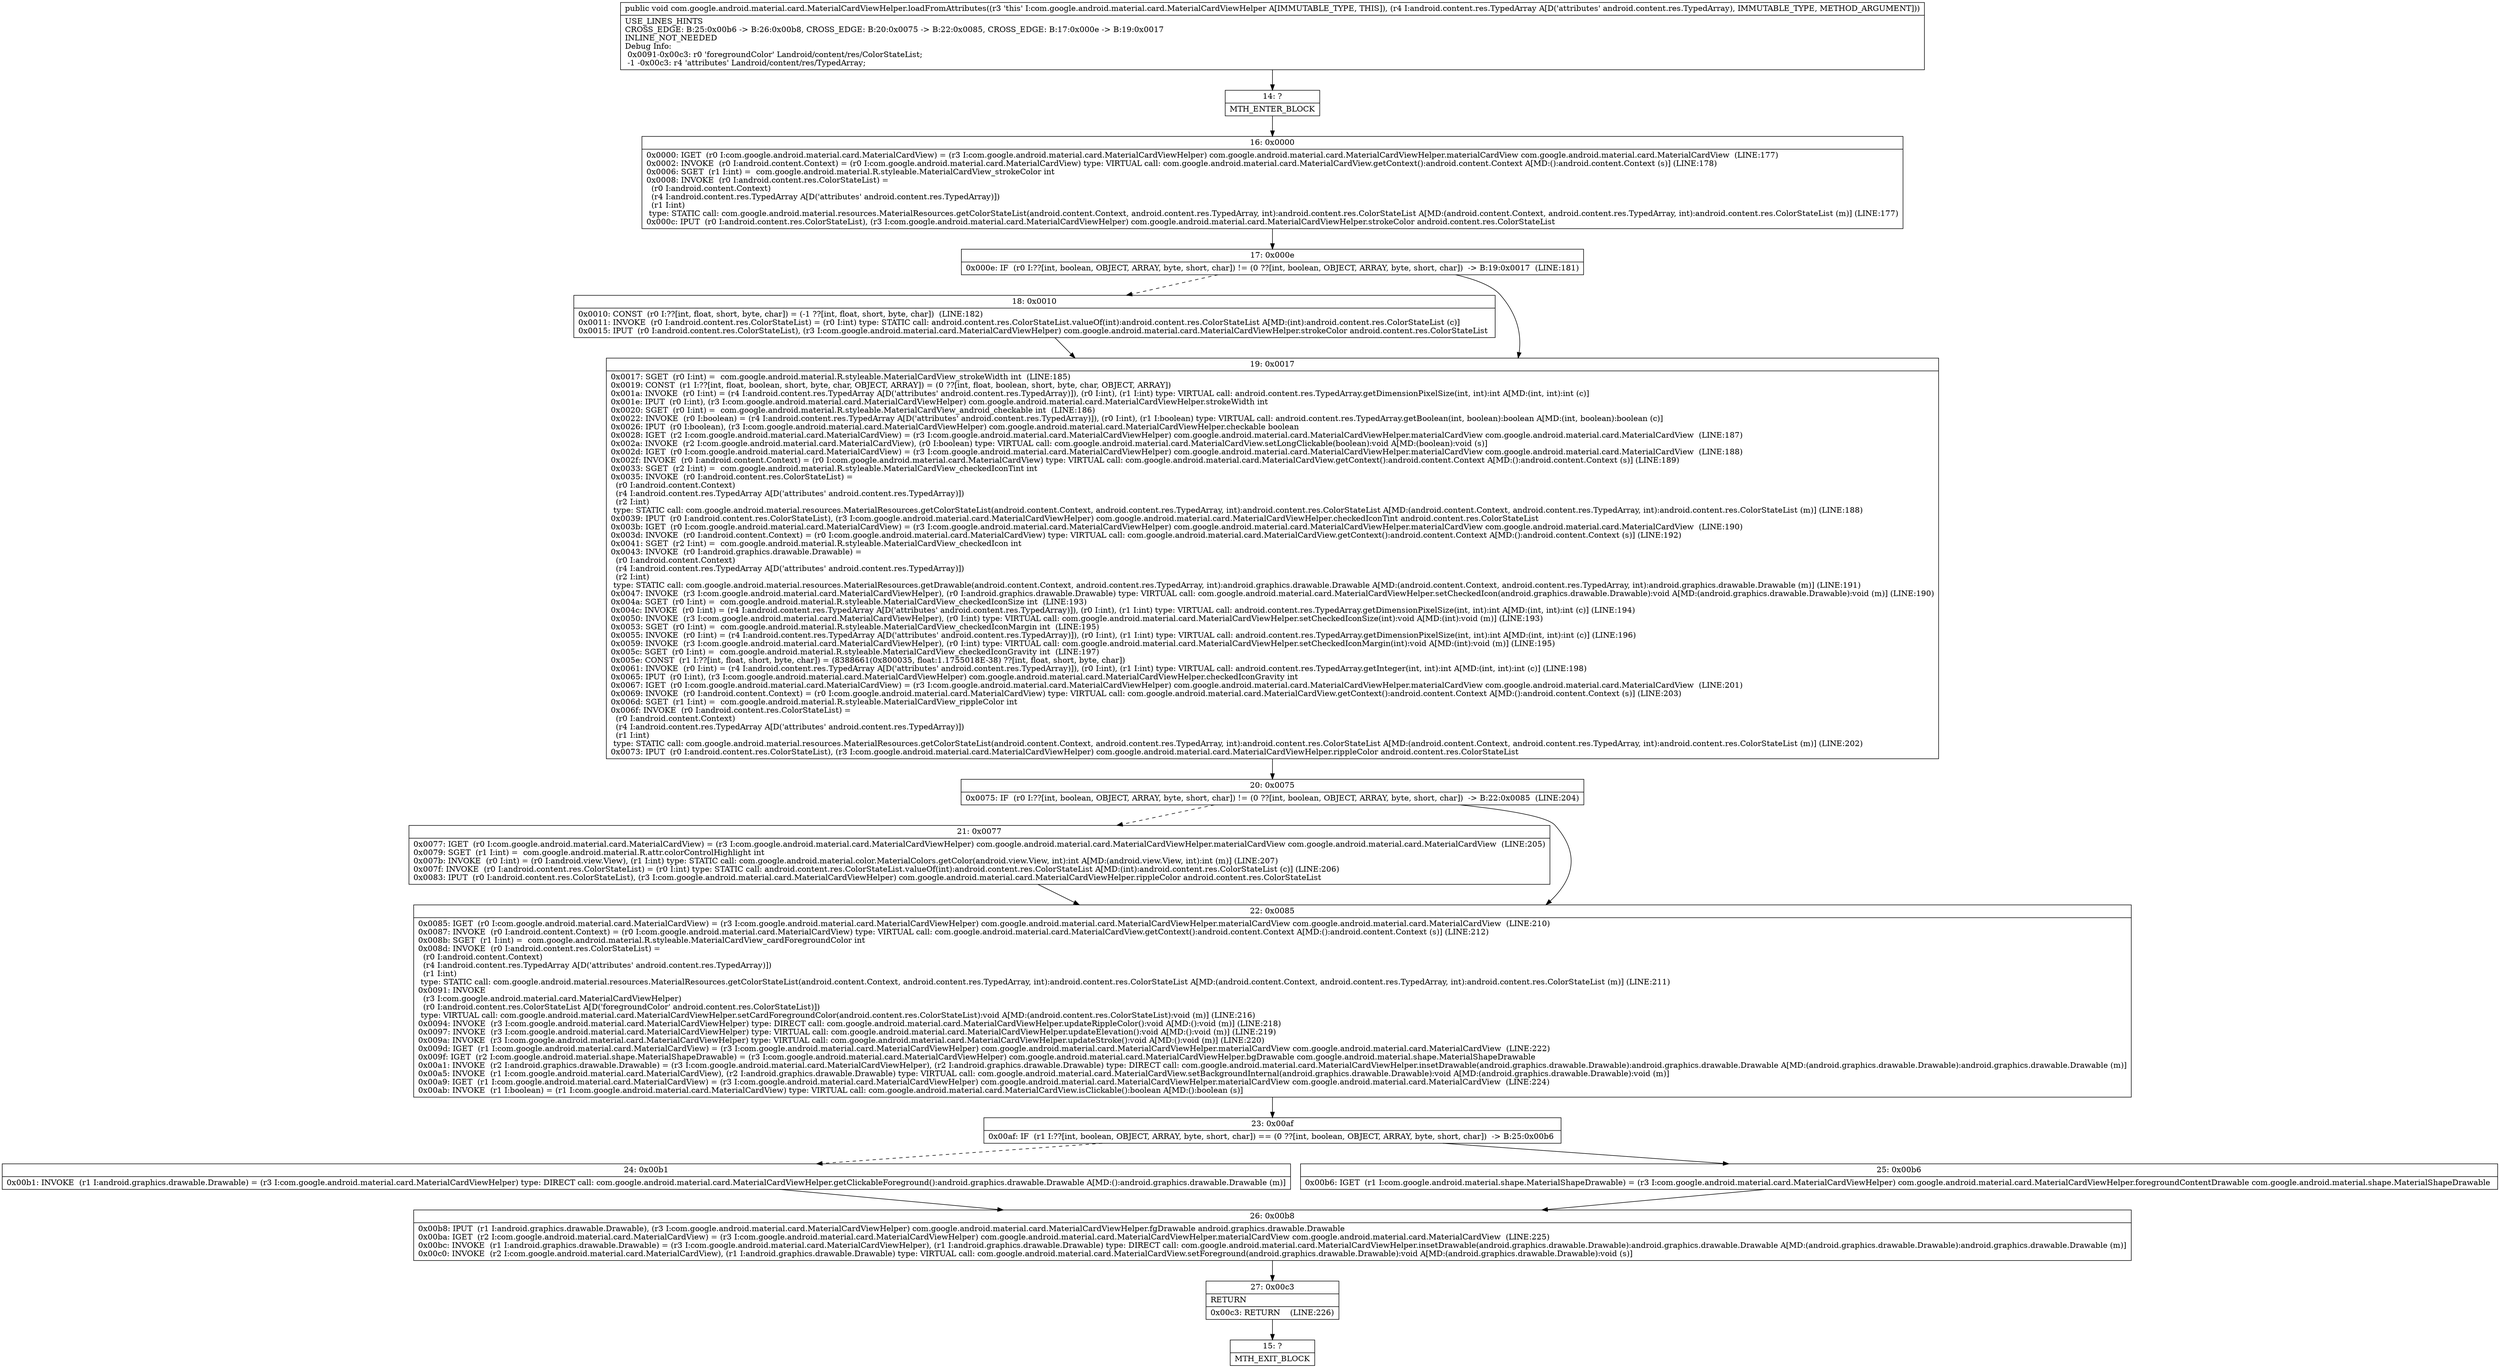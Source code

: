 digraph "CFG forcom.google.android.material.card.MaterialCardViewHelper.loadFromAttributes(Landroid\/content\/res\/TypedArray;)V" {
Node_14 [shape=record,label="{14\:\ ?|MTH_ENTER_BLOCK\l}"];
Node_16 [shape=record,label="{16\:\ 0x0000|0x0000: IGET  (r0 I:com.google.android.material.card.MaterialCardView) = (r3 I:com.google.android.material.card.MaterialCardViewHelper) com.google.android.material.card.MaterialCardViewHelper.materialCardView com.google.android.material.card.MaterialCardView  (LINE:177)\l0x0002: INVOKE  (r0 I:android.content.Context) = (r0 I:com.google.android.material.card.MaterialCardView) type: VIRTUAL call: com.google.android.material.card.MaterialCardView.getContext():android.content.Context A[MD:():android.content.Context (s)] (LINE:178)\l0x0006: SGET  (r1 I:int) =  com.google.android.material.R.styleable.MaterialCardView_strokeColor int \l0x0008: INVOKE  (r0 I:android.content.res.ColorStateList) = \l  (r0 I:android.content.Context)\l  (r4 I:android.content.res.TypedArray A[D('attributes' android.content.res.TypedArray)])\l  (r1 I:int)\l type: STATIC call: com.google.android.material.resources.MaterialResources.getColorStateList(android.content.Context, android.content.res.TypedArray, int):android.content.res.ColorStateList A[MD:(android.content.Context, android.content.res.TypedArray, int):android.content.res.ColorStateList (m)] (LINE:177)\l0x000c: IPUT  (r0 I:android.content.res.ColorStateList), (r3 I:com.google.android.material.card.MaterialCardViewHelper) com.google.android.material.card.MaterialCardViewHelper.strokeColor android.content.res.ColorStateList \l}"];
Node_17 [shape=record,label="{17\:\ 0x000e|0x000e: IF  (r0 I:??[int, boolean, OBJECT, ARRAY, byte, short, char]) != (0 ??[int, boolean, OBJECT, ARRAY, byte, short, char])  \-\> B:19:0x0017  (LINE:181)\l}"];
Node_18 [shape=record,label="{18\:\ 0x0010|0x0010: CONST  (r0 I:??[int, float, short, byte, char]) = (\-1 ??[int, float, short, byte, char])  (LINE:182)\l0x0011: INVOKE  (r0 I:android.content.res.ColorStateList) = (r0 I:int) type: STATIC call: android.content.res.ColorStateList.valueOf(int):android.content.res.ColorStateList A[MD:(int):android.content.res.ColorStateList (c)]\l0x0015: IPUT  (r0 I:android.content.res.ColorStateList), (r3 I:com.google.android.material.card.MaterialCardViewHelper) com.google.android.material.card.MaterialCardViewHelper.strokeColor android.content.res.ColorStateList \l}"];
Node_19 [shape=record,label="{19\:\ 0x0017|0x0017: SGET  (r0 I:int) =  com.google.android.material.R.styleable.MaterialCardView_strokeWidth int  (LINE:185)\l0x0019: CONST  (r1 I:??[int, float, boolean, short, byte, char, OBJECT, ARRAY]) = (0 ??[int, float, boolean, short, byte, char, OBJECT, ARRAY]) \l0x001a: INVOKE  (r0 I:int) = (r4 I:android.content.res.TypedArray A[D('attributes' android.content.res.TypedArray)]), (r0 I:int), (r1 I:int) type: VIRTUAL call: android.content.res.TypedArray.getDimensionPixelSize(int, int):int A[MD:(int, int):int (c)]\l0x001e: IPUT  (r0 I:int), (r3 I:com.google.android.material.card.MaterialCardViewHelper) com.google.android.material.card.MaterialCardViewHelper.strokeWidth int \l0x0020: SGET  (r0 I:int) =  com.google.android.material.R.styleable.MaterialCardView_android_checkable int  (LINE:186)\l0x0022: INVOKE  (r0 I:boolean) = (r4 I:android.content.res.TypedArray A[D('attributes' android.content.res.TypedArray)]), (r0 I:int), (r1 I:boolean) type: VIRTUAL call: android.content.res.TypedArray.getBoolean(int, boolean):boolean A[MD:(int, boolean):boolean (c)]\l0x0026: IPUT  (r0 I:boolean), (r3 I:com.google.android.material.card.MaterialCardViewHelper) com.google.android.material.card.MaterialCardViewHelper.checkable boolean \l0x0028: IGET  (r2 I:com.google.android.material.card.MaterialCardView) = (r3 I:com.google.android.material.card.MaterialCardViewHelper) com.google.android.material.card.MaterialCardViewHelper.materialCardView com.google.android.material.card.MaterialCardView  (LINE:187)\l0x002a: INVOKE  (r2 I:com.google.android.material.card.MaterialCardView), (r0 I:boolean) type: VIRTUAL call: com.google.android.material.card.MaterialCardView.setLongClickable(boolean):void A[MD:(boolean):void (s)]\l0x002d: IGET  (r0 I:com.google.android.material.card.MaterialCardView) = (r3 I:com.google.android.material.card.MaterialCardViewHelper) com.google.android.material.card.MaterialCardViewHelper.materialCardView com.google.android.material.card.MaterialCardView  (LINE:188)\l0x002f: INVOKE  (r0 I:android.content.Context) = (r0 I:com.google.android.material.card.MaterialCardView) type: VIRTUAL call: com.google.android.material.card.MaterialCardView.getContext():android.content.Context A[MD:():android.content.Context (s)] (LINE:189)\l0x0033: SGET  (r2 I:int) =  com.google.android.material.R.styleable.MaterialCardView_checkedIconTint int \l0x0035: INVOKE  (r0 I:android.content.res.ColorStateList) = \l  (r0 I:android.content.Context)\l  (r4 I:android.content.res.TypedArray A[D('attributes' android.content.res.TypedArray)])\l  (r2 I:int)\l type: STATIC call: com.google.android.material.resources.MaterialResources.getColorStateList(android.content.Context, android.content.res.TypedArray, int):android.content.res.ColorStateList A[MD:(android.content.Context, android.content.res.TypedArray, int):android.content.res.ColorStateList (m)] (LINE:188)\l0x0039: IPUT  (r0 I:android.content.res.ColorStateList), (r3 I:com.google.android.material.card.MaterialCardViewHelper) com.google.android.material.card.MaterialCardViewHelper.checkedIconTint android.content.res.ColorStateList \l0x003b: IGET  (r0 I:com.google.android.material.card.MaterialCardView) = (r3 I:com.google.android.material.card.MaterialCardViewHelper) com.google.android.material.card.MaterialCardViewHelper.materialCardView com.google.android.material.card.MaterialCardView  (LINE:190)\l0x003d: INVOKE  (r0 I:android.content.Context) = (r0 I:com.google.android.material.card.MaterialCardView) type: VIRTUAL call: com.google.android.material.card.MaterialCardView.getContext():android.content.Context A[MD:():android.content.Context (s)] (LINE:192)\l0x0041: SGET  (r2 I:int) =  com.google.android.material.R.styleable.MaterialCardView_checkedIcon int \l0x0043: INVOKE  (r0 I:android.graphics.drawable.Drawable) = \l  (r0 I:android.content.Context)\l  (r4 I:android.content.res.TypedArray A[D('attributes' android.content.res.TypedArray)])\l  (r2 I:int)\l type: STATIC call: com.google.android.material.resources.MaterialResources.getDrawable(android.content.Context, android.content.res.TypedArray, int):android.graphics.drawable.Drawable A[MD:(android.content.Context, android.content.res.TypedArray, int):android.graphics.drawable.Drawable (m)] (LINE:191)\l0x0047: INVOKE  (r3 I:com.google.android.material.card.MaterialCardViewHelper), (r0 I:android.graphics.drawable.Drawable) type: VIRTUAL call: com.google.android.material.card.MaterialCardViewHelper.setCheckedIcon(android.graphics.drawable.Drawable):void A[MD:(android.graphics.drawable.Drawable):void (m)] (LINE:190)\l0x004a: SGET  (r0 I:int) =  com.google.android.material.R.styleable.MaterialCardView_checkedIconSize int  (LINE:193)\l0x004c: INVOKE  (r0 I:int) = (r4 I:android.content.res.TypedArray A[D('attributes' android.content.res.TypedArray)]), (r0 I:int), (r1 I:int) type: VIRTUAL call: android.content.res.TypedArray.getDimensionPixelSize(int, int):int A[MD:(int, int):int (c)] (LINE:194)\l0x0050: INVOKE  (r3 I:com.google.android.material.card.MaterialCardViewHelper), (r0 I:int) type: VIRTUAL call: com.google.android.material.card.MaterialCardViewHelper.setCheckedIconSize(int):void A[MD:(int):void (m)] (LINE:193)\l0x0053: SGET  (r0 I:int) =  com.google.android.material.R.styleable.MaterialCardView_checkedIconMargin int  (LINE:195)\l0x0055: INVOKE  (r0 I:int) = (r4 I:android.content.res.TypedArray A[D('attributes' android.content.res.TypedArray)]), (r0 I:int), (r1 I:int) type: VIRTUAL call: android.content.res.TypedArray.getDimensionPixelSize(int, int):int A[MD:(int, int):int (c)] (LINE:196)\l0x0059: INVOKE  (r3 I:com.google.android.material.card.MaterialCardViewHelper), (r0 I:int) type: VIRTUAL call: com.google.android.material.card.MaterialCardViewHelper.setCheckedIconMargin(int):void A[MD:(int):void (m)] (LINE:195)\l0x005c: SGET  (r0 I:int) =  com.google.android.material.R.styleable.MaterialCardView_checkedIconGravity int  (LINE:197)\l0x005e: CONST  (r1 I:??[int, float, short, byte, char]) = (8388661(0x800035, float:1.1755018E\-38) ??[int, float, short, byte, char]) \l0x0061: INVOKE  (r0 I:int) = (r4 I:android.content.res.TypedArray A[D('attributes' android.content.res.TypedArray)]), (r0 I:int), (r1 I:int) type: VIRTUAL call: android.content.res.TypedArray.getInteger(int, int):int A[MD:(int, int):int (c)] (LINE:198)\l0x0065: IPUT  (r0 I:int), (r3 I:com.google.android.material.card.MaterialCardViewHelper) com.google.android.material.card.MaterialCardViewHelper.checkedIconGravity int \l0x0067: IGET  (r0 I:com.google.android.material.card.MaterialCardView) = (r3 I:com.google.android.material.card.MaterialCardViewHelper) com.google.android.material.card.MaterialCardViewHelper.materialCardView com.google.android.material.card.MaterialCardView  (LINE:201)\l0x0069: INVOKE  (r0 I:android.content.Context) = (r0 I:com.google.android.material.card.MaterialCardView) type: VIRTUAL call: com.google.android.material.card.MaterialCardView.getContext():android.content.Context A[MD:():android.content.Context (s)] (LINE:203)\l0x006d: SGET  (r1 I:int) =  com.google.android.material.R.styleable.MaterialCardView_rippleColor int \l0x006f: INVOKE  (r0 I:android.content.res.ColorStateList) = \l  (r0 I:android.content.Context)\l  (r4 I:android.content.res.TypedArray A[D('attributes' android.content.res.TypedArray)])\l  (r1 I:int)\l type: STATIC call: com.google.android.material.resources.MaterialResources.getColorStateList(android.content.Context, android.content.res.TypedArray, int):android.content.res.ColorStateList A[MD:(android.content.Context, android.content.res.TypedArray, int):android.content.res.ColorStateList (m)] (LINE:202)\l0x0073: IPUT  (r0 I:android.content.res.ColorStateList), (r3 I:com.google.android.material.card.MaterialCardViewHelper) com.google.android.material.card.MaterialCardViewHelper.rippleColor android.content.res.ColorStateList \l}"];
Node_20 [shape=record,label="{20\:\ 0x0075|0x0075: IF  (r0 I:??[int, boolean, OBJECT, ARRAY, byte, short, char]) != (0 ??[int, boolean, OBJECT, ARRAY, byte, short, char])  \-\> B:22:0x0085  (LINE:204)\l}"];
Node_21 [shape=record,label="{21\:\ 0x0077|0x0077: IGET  (r0 I:com.google.android.material.card.MaterialCardView) = (r3 I:com.google.android.material.card.MaterialCardViewHelper) com.google.android.material.card.MaterialCardViewHelper.materialCardView com.google.android.material.card.MaterialCardView  (LINE:205)\l0x0079: SGET  (r1 I:int) =  com.google.android.material.R.attr.colorControlHighlight int \l0x007b: INVOKE  (r0 I:int) = (r0 I:android.view.View), (r1 I:int) type: STATIC call: com.google.android.material.color.MaterialColors.getColor(android.view.View, int):int A[MD:(android.view.View, int):int (m)] (LINE:207)\l0x007f: INVOKE  (r0 I:android.content.res.ColorStateList) = (r0 I:int) type: STATIC call: android.content.res.ColorStateList.valueOf(int):android.content.res.ColorStateList A[MD:(int):android.content.res.ColorStateList (c)] (LINE:206)\l0x0083: IPUT  (r0 I:android.content.res.ColorStateList), (r3 I:com.google.android.material.card.MaterialCardViewHelper) com.google.android.material.card.MaterialCardViewHelper.rippleColor android.content.res.ColorStateList \l}"];
Node_22 [shape=record,label="{22\:\ 0x0085|0x0085: IGET  (r0 I:com.google.android.material.card.MaterialCardView) = (r3 I:com.google.android.material.card.MaterialCardViewHelper) com.google.android.material.card.MaterialCardViewHelper.materialCardView com.google.android.material.card.MaterialCardView  (LINE:210)\l0x0087: INVOKE  (r0 I:android.content.Context) = (r0 I:com.google.android.material.card.MaterialCardView) type: VIRTUAL call: com.google.android.material.card.MaterialCardView.getContext():android.content.Context A[MD:():android.content.Context (s)] (LINE:212)\l0x008b: SGET  (r1 I:int) =  com.google.android.material.R.styleable.MaterialCardView_cardForegroundColor int \l0x008d: INVOKE  (r0 I:android.content.res.ColorStateList) = \l  (r0 I:android.content.Context)\l  (r4 I:android.content.res.TypedArray A[D('attributes' android.content.res.TypedArray)])\l  (r1 I:int)\l type: STATIC call: com.google.android.material.resources.MaterialResources.getColorStateList(android.content.Context, android.content.res.TypedArray, int):android.content.res.ColorStateList A[MD:(android.content.Context, android.content.res.TypedArray, int):android.content.res.ColorStateList (m)] (LINE:211)\l0x0091: INVOKE  \l  (r3 I:com.google.android.material.card.MaterialCardViewHelper)\l  (r0 I:android.content.res.ColorStateList A[D('foregroundColor' android.content.res.ColorStateList)])\l type: VIRTUAL call: com.google.android.material.card.MaterialCardViewHelper.setCardForegroundColor(android.content.res.ColorStateList):void A[MD:(android.content.res.ColorStateList):void (m)] (LINE:216)\l0x0094: INVOKE  (r3 I:com.google.android.material.card.MaterialCardViewHelper) type: DIRECT call: com.google.android.material.card.MaterialCardViewHelper.updateRippleColor():void A[MD:():void (m)] (LINE:218)\l0x0097: INVOKE  (r3 I:com.google.android.material.card.MaterialCardViewHelper) type: VIRTUAL call: com.google.android.material.card.MaterialCardViewHelper.updateElevation():void A[MD:():void (m)] (LINE:219)\l0x009a: INVOKE  (r3 I:com.google.android.material.card.MaterialCardViewHelper) type: VIRTUAL call: com.google.android.material.card.MaterialCardViewHelper.updateStroke():void A[MD:():void (m)] (LINE:220)\l0x009d: IGET  (r1 I:com.google.android.material.card.MaterialCardView) = (r3 I:com.google.android.material.card.MaterialCardViewHelper) com.google.android.material.card.MaterialCardViewHelper.materialCardView com.google.android.material.card.MaterialCardView  (LINE:222)\l0x009f: IGET  (r2 I:com.google.android.material.shape.MaterialShapeDrawable) = (r3 I:com.google.android.material.card.MaterialCardViewHelper) com.google.android.material.card.MaterialCardViewHelper.bgDrawable com.google.android.material.shape.MaterialShapeDrawable \l0x00a1: INVOKE  (r2 I:android.graphics.drawable.Drawable) = (r3 I:com.google.android.material.card.MaterialCardViewHelper), (r2 I:android.graphics.drawable.Drawable) type: DIRECT call: com.google.android.material.card.MaterialCardViewHelper.insetDrawable(android.graphics.drawable.Drawable):android.graphics.drawable.Drawable A[MD:(android.graphics.drawable.Drawable):android.graphics.drawable.Drawable (m)]\l0x00a5: INVOKE  (r1 I:com.google.android.material.card.MaterialCardView), (r2 I:android.graphics.drawable.Drawable) type: VIRTUAL call: com.google.android.material.card.MaterialCardView.setBackgroundInternal(android.graphics.drawable.Drawable):void A[MD:(android.graphics.drawable.Drawable):void (m)]\l0x00a9: IGET  (r1 I:com.google.android.material.card.MaterialCardView) = (r3 I:com.google.android.material.card.MaterialCardViewHelper) com.google.android.material.card.MaterialCardViewHelper.materialCardView com.google.android.material.card.MaterialCardView  (LINE:224)\l0x00ab: INVOKE  (r1 I:boolean) = (r1 I:com.google.android.material.card.MaterialCardView) type: VIRTUAL call: com.google.android.material.card.MaterialCardView.isClickable():boolean A[MD:():boolean (s)]\l}"];
Node_23 [shape=record,label="{23\:\ 0x00af|0x00af: IF  (r1 I:??[int, boolean, OBJECT, ARRAY, byte, short, char]) == (0 ??[int, boolean, OBJECT, ARRAY, byte, short, char])  \-\> B:25:0x00b6 \l}"];
Node_24 [shape=record,label="{24\:\ 0x00b1|0x00b1: INVOKE  (r1 I:android.graphics.drawable.Drawable) = (r3 I:com.google.android.material.card.MaterialCardViewHelper) type: DIRECT call: com.google.android.material.card.MaterialCardViewHelper.getClickableForeground():android.graphics.drawable.Drawable A[MD:():android.graphics.drawable.Drawable (m)]\l}"];
Node_26 [shape=record,label="{26\:\ 0x00b8|0x00b8: IPUT  (r1 I:android.graphics.drawable.Drawable), (r3 I:com.google.android.material.card.MaterialCardViewHelper) com.google.android.material.card.MaterialCardViewHelper.fgDrawable android.graphics.drawable.Drawable \l0x00ba: IGET  (r2 I:com.google.android.material.card.MaterialCardView) = (r3 I:com.google.android.material.card.MaterialCardViewHelper) com.google.android.material.card.MaterialCardViewHelper.materialCardView com.google.android.material.card.MaterialCardView  (LINE:225)\l0x00bc: INVOKE  (r1 I:android.graphics.drawable.Drawable) = (r3 I:com.google.android.material.card.MaterialCardViewHelper), (r1 I:android.graphics.drawable.Drawable) type: DIRECT call: com.google.android.material.card.MaterialCardViewHelper.insetDrawable(android.graphics.drawable.Drawable):android.graphics.drawable.Drawable A[MD:(android.graphics.drawable.Drawable):android.graphics.drawable.Drawable (m)]\l0x00c0: INVOKE  (r2 I:com.google.android.material.card.MaterialCardView), (r1 I:android.graphics.drawable.Drawable) type: VIRTUAL call: com.google.android.material.card.MaterialCardView.setForeground(android.graphics.drawable.Drawable):void A[MD:(android.graphics.drawable.Drawable):void (s)]\l}"];
Node_27 [shape=record,label="{27\:\ 0x00c3|RETURN\l|0x00c3: RETURN    (LINE:226)\l}"];
Node_15 [shape=record,label="{15\:\ ?|MTH_EXIT_BLOCK\l}"];
Node_25 [shape=record,label="{25\:\ 0x00b6|0x00b6: IGET  (r1 I:com.google.android.material.shape.MaterialShapeDrawable) = (r3 I:com.google.android.material.card.MaterialCardViewHelper) com.google.android.material.card.MaterialCardViewHelper.foregroundContentDrawable com.google.android.material.shape.MaterialShapeDrawable \l}"];
MethodNode[shape=record,label="{public void com.google.android.material.card.MaterialCardViewHelper.loadFromAttributes((r3 'this' I:com.google.android.material.card.MaterialCardViewHelper A[IMMUTABLE_TYPE, THIS]), (r4 I:android.content.res.TypedArray A[D('attributes' android.content.res.TypedArray), IMMUTABLE_TYPE, METHOD_ARGUMENT]))  | USE_LINES_HINTS\lCROSS_EDGE: B:25:0x00b6 \-\> B:26:0x00b8, CROSS_EDGE: B:20:0x0075 \-\> B:22:0x0085, CROSS_EDGE: B:17:0x000e \-\> B:19:0x0017\lINLINE_NOT_NEEDED\lDebug Info:\l  0x0091\-0x00c3: r0 'foregroundColor' Landroid\/content\/res\/ColorStateList;\l  \-1 \-0x00c3: r4 'attributes' Landroid\/content\/res\/TypedArray;\l}"];
MethodNode -> Node_14;Node_14 -> Node_16;
Node_16 -> Node_17;
Node_17 -> Node_18[style=dashed];
Node_17 -> Node_19;
Node_18 -> Node_19;
Node_19 -> Node_20;
Node_20 -> Node_21[style=dashed];
Node_20 -> Node_22;
Node_21 -> Node_22;
Node_22 -> Node_23;
Node_23 -> Node_24[style=dashed];
Node_23 -> Node_25;
Node_24 -> Node_26;
Node_26 -> Node_27;
Node_27 -> Node_15;
Node_25 -> Node_26;
}

